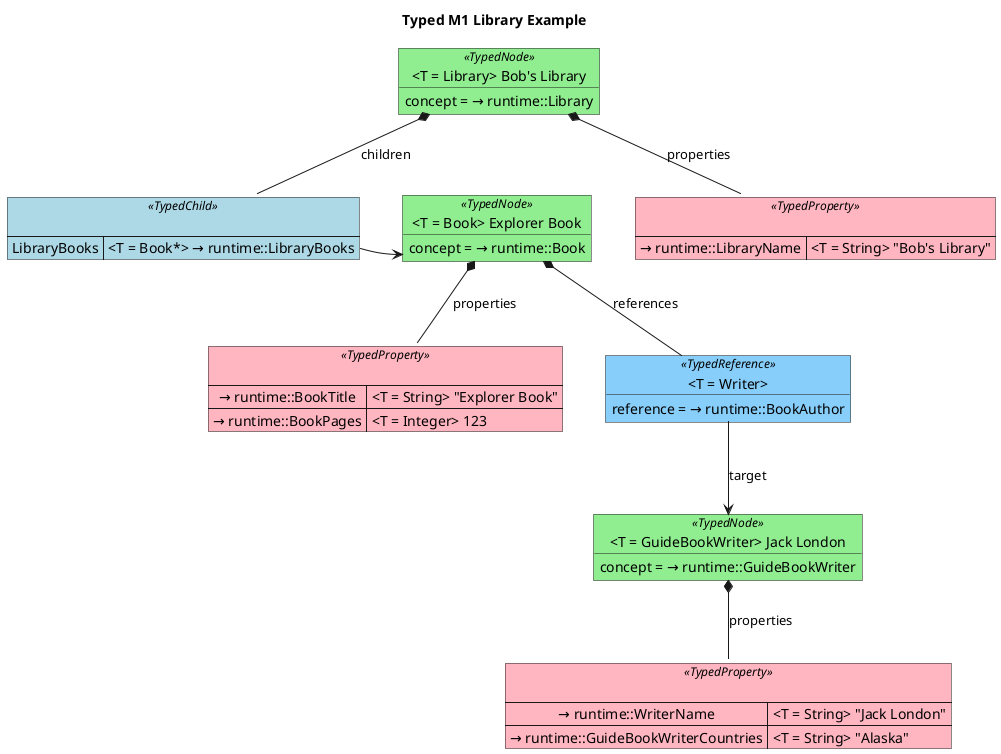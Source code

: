 @startuml
' Library
title Typed M1 Library Example

skinparam object {
    BackgroundColor<<TypedNode>> LightGreen
    BackgroundColor<<TypedReference>> LightSkyBlue
}
skinparam map {
    BackgroundColor<<TypedProperty>> LightPink
    BackgroundColor<<TypedChild>> LightBlue
}

object "<T = Library> Bob's Library" as library<<TypedNode>> {
    concept = → runtime::Library
}

map " " as libraryProperties<<TypedProperty>> {
    → runtime::LibraryName => <T = String> "Bob's Library"
}
library *-- libraryProperties: properties

' Explorer book

object "<T = Book> Explorer Book" as explorerBook<<TypedNode>> {
    concept = → runtime::Book
}

map " " as explorerBookProperties<<TypedProperty>> {
    → runtime::BookTitle => <T = String> "Explorer Book"
    → runtime::BookPages => <T = Integer> 123
}
explorerBook *-- explorerBookProperties: properties

map " " as libraryChildren<<TypedChild>> {
    LibraryBooks => <T = Book*> → runtime::LibraryBooks
}
library *-- libraryChildren: children
libraryChildren::LibraryBooks -> explorerBook


object "<T = Writer>" as explorerBookAuthor<<TypedReference>> {
    reference = → runtime::BookAuthor
}
explorerBook *-- explorerBookAuthor: references

' Jack London
object "<T = GuideBookWriter> Jack London" as jackLondon<<TypedNode>> {
    concept = → runtime::GuideBookWriter
}

map " " as jackLondonProperties<<TypedProperty>> {
    → runtime::WriterName => <T = String> "Jack London"
    → runtime::GuideBookWriterCountries => <T = String> "Alaska"
}
jackLondon *-- jackLondonProperties: properties

explorerBookAuthor --> jackLondon: target
@enduml
